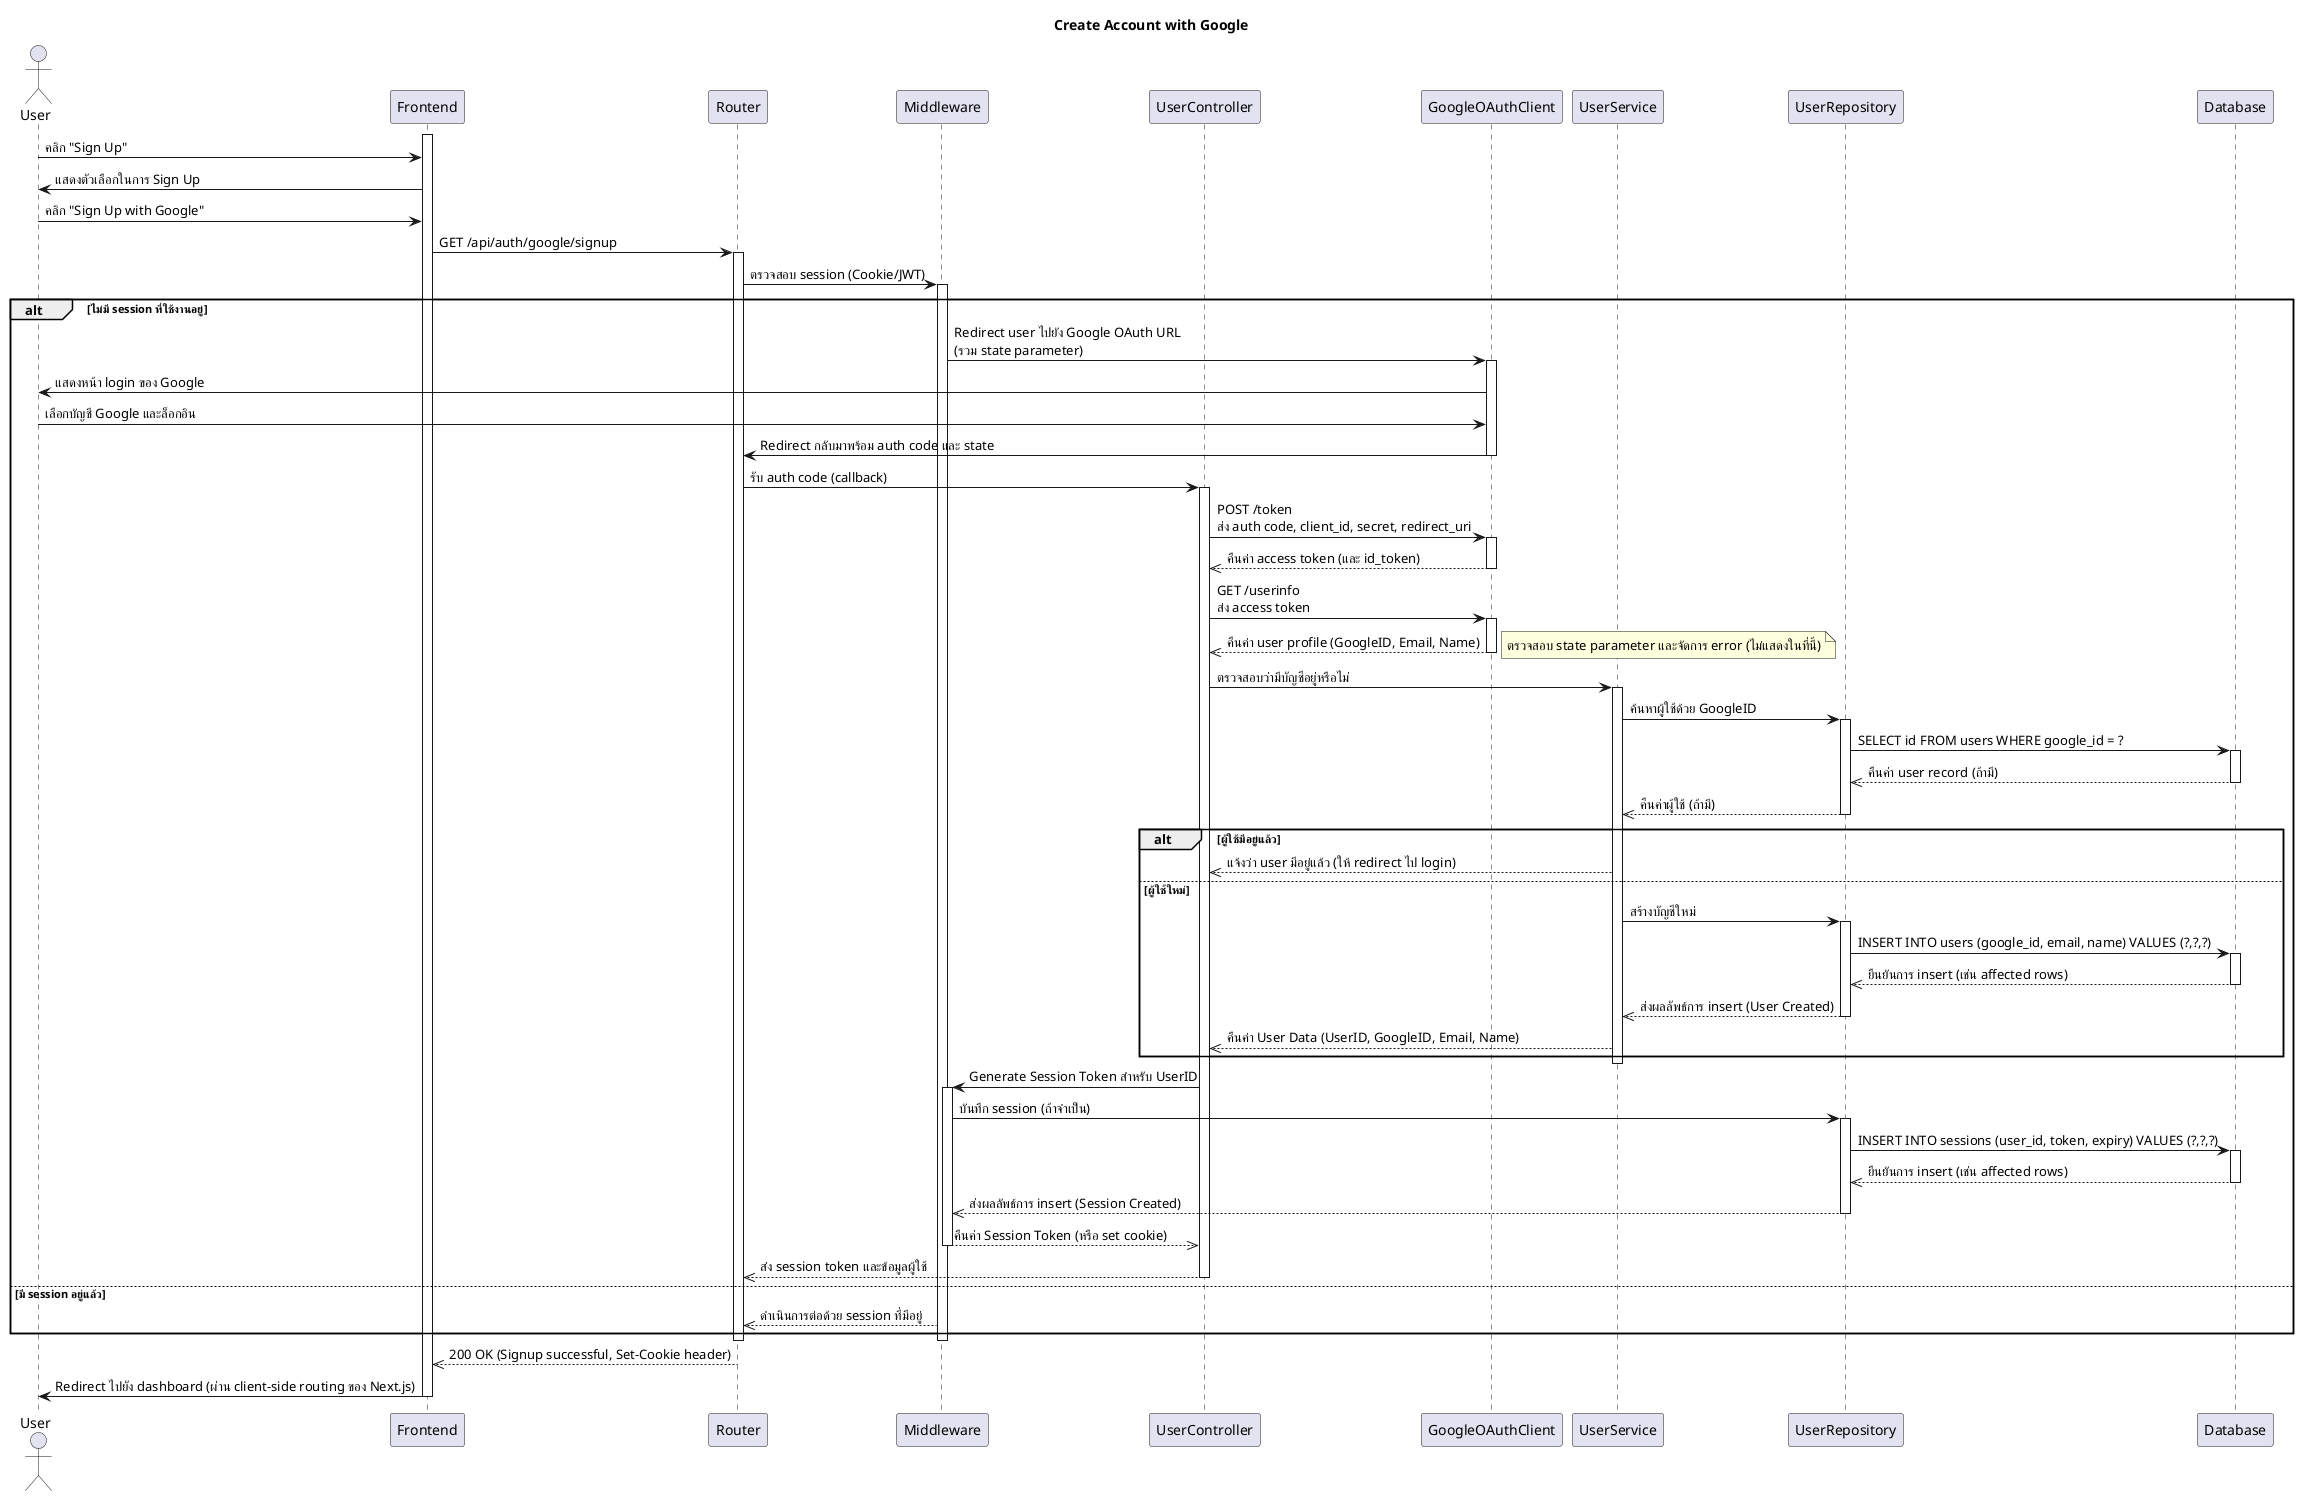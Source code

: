 @startuml SequenceDiagram
title Create Account with Google

actor User
participant Frontend
participant Router
participant Middleware
participant UserController
participant GoogleOAuthClient as GoogleOAuth
participant UserService
participant UserRepository
participant Database

activate Frontend
User -> Frontend: คลิก "Sign Up"
Frontend -> User: แสดงตัวเลือกในการ Sign Up
User -> Frontend: คลิก "Sign Up with Google"
Frontend -> Router: GET /api/auth/google/signup
activate Router

Router -> Middleware: ตรวจสอบ session (Cookie/JWT)
activate Middleware

alt ไม่มี session ที่ใช้งานอยู่
    Middleware -> GoogleOAuth: Redirect user ไปยัง Google OAuth URL\n(รวม state parameter)
    activate GoogleOAuth
    GoogleOAuth -> User: แสดงหน้า login ของ Google
    User -> GoogleOAuth: เลือกบัญชี Google และล็อกอิน
    GoogleOAuth -> Router: Redirect กลับมาพร้อม auth code และ state
    deactivate GoogleOAuth

    Router -> UserController: รับ auth code (callback)
    activate UserController
    UserController -> GoogleOAuth: POST /token\nส่ง auth code, client_id, secret, redirect_uri
    activate GoogleOAuth
    GoogleOAuth -->> UserController: คืนค่า access token (และ id_token)
    deactivate GoogleOAuth
    UserController -> GoogleOAuth: GET /userinfo\nส่ง access token
    activate GoogleOAuth
    GoogleOAuth -->> UserController: คืนค่า user profile (GoogleID, Email, Name)
    deactivate GoogleOAuth

    note right: ตรวจสอบ state parameter และจัดการ error (ไม่แสดงในที่นี้)

    UserController -> UserService: ตรวจสอบว่ามีบัญชีอยู่หรือไม่
    activate UserService
    UserService -> UserRepository: ค้นหาผู้ใช้ด้วย GoogleID
    activate UserRepository
    UserRepository -> Database: SELECT id FROM users WHERE google_id = ?
    activate Database
    Database -->> UserRepository: คืนค่า user record (ถ้ามี)
    deactivate Database
    UserRepository -->> UserService: คืนค่าผู้ใช้ (ถ้ามี)
    deactivate UserRepository

    alt ผู้ใช้มีอยู่แล้ว
        UserService -->> UserController: แจ้งว่า user มีอยู่แล้ว (ให้ redirect ไป login)
    else ผู้ใช้ใหม่
        UserService -> UserRepository: สร้างบัญชีใหม่
        activate UserRepository
        UserRepository -> Database: INSERT INTO users (google_id, email, name) VALUES (?,?,?)
        activate Database
        Database -->> UserRepository: ยืนยันการ insert (เช่น affected rows)
        deactivate Database
        UserRepository -->> UserService: ส่งผลลัพธ์การ insert (User Created)
        deactivate UserRepository
        UserService -->> UserController: คืนค่า User Data (UserID, GoogleID, Email, Name)
    end
    deactivate UserService

    UserController -> Middleware: Generate Session Token สำหรับ UserID
    activate Middleware
    Middleware -> UserRepository: บันทึก session (ถ้าจำเป็น)
    activate UserRepository
    UserRepository -> Database: INSERT INTO sessions (user_id, token, expiry) VALUES (?,?,?)
    activate Database
    Database -->> UserRepository: ยืนยันการ insert (เช่น affected rows)
    deactivate Database
    UserRepository -->> Middleware: ส่งผลลัพธ์การ insert (Session Created)
    deactivate UserRepository
    Middleware -->> UserController: คืนค่า Session Token (หรือ set cookie)
    deactivate Middleware

    UserController -->> Router: ส่ง session token และข้อมูลผู้ใช้
    deactivate UserController

else มี session อยู่แล้ว
    Middleware -->> Router: ดำเนินการต่อด้วย session ที่มีอยู่
end

deactivate Middleware
deactivate Router

Router -->> Frontend: 200 OK (Signup successful, Set-Cookie header)
Frontend -> User: Redirect ไปยัง dashboard (ผ่าน client-side routing ของ Next.js)
deactivate Frontend

@enduml
